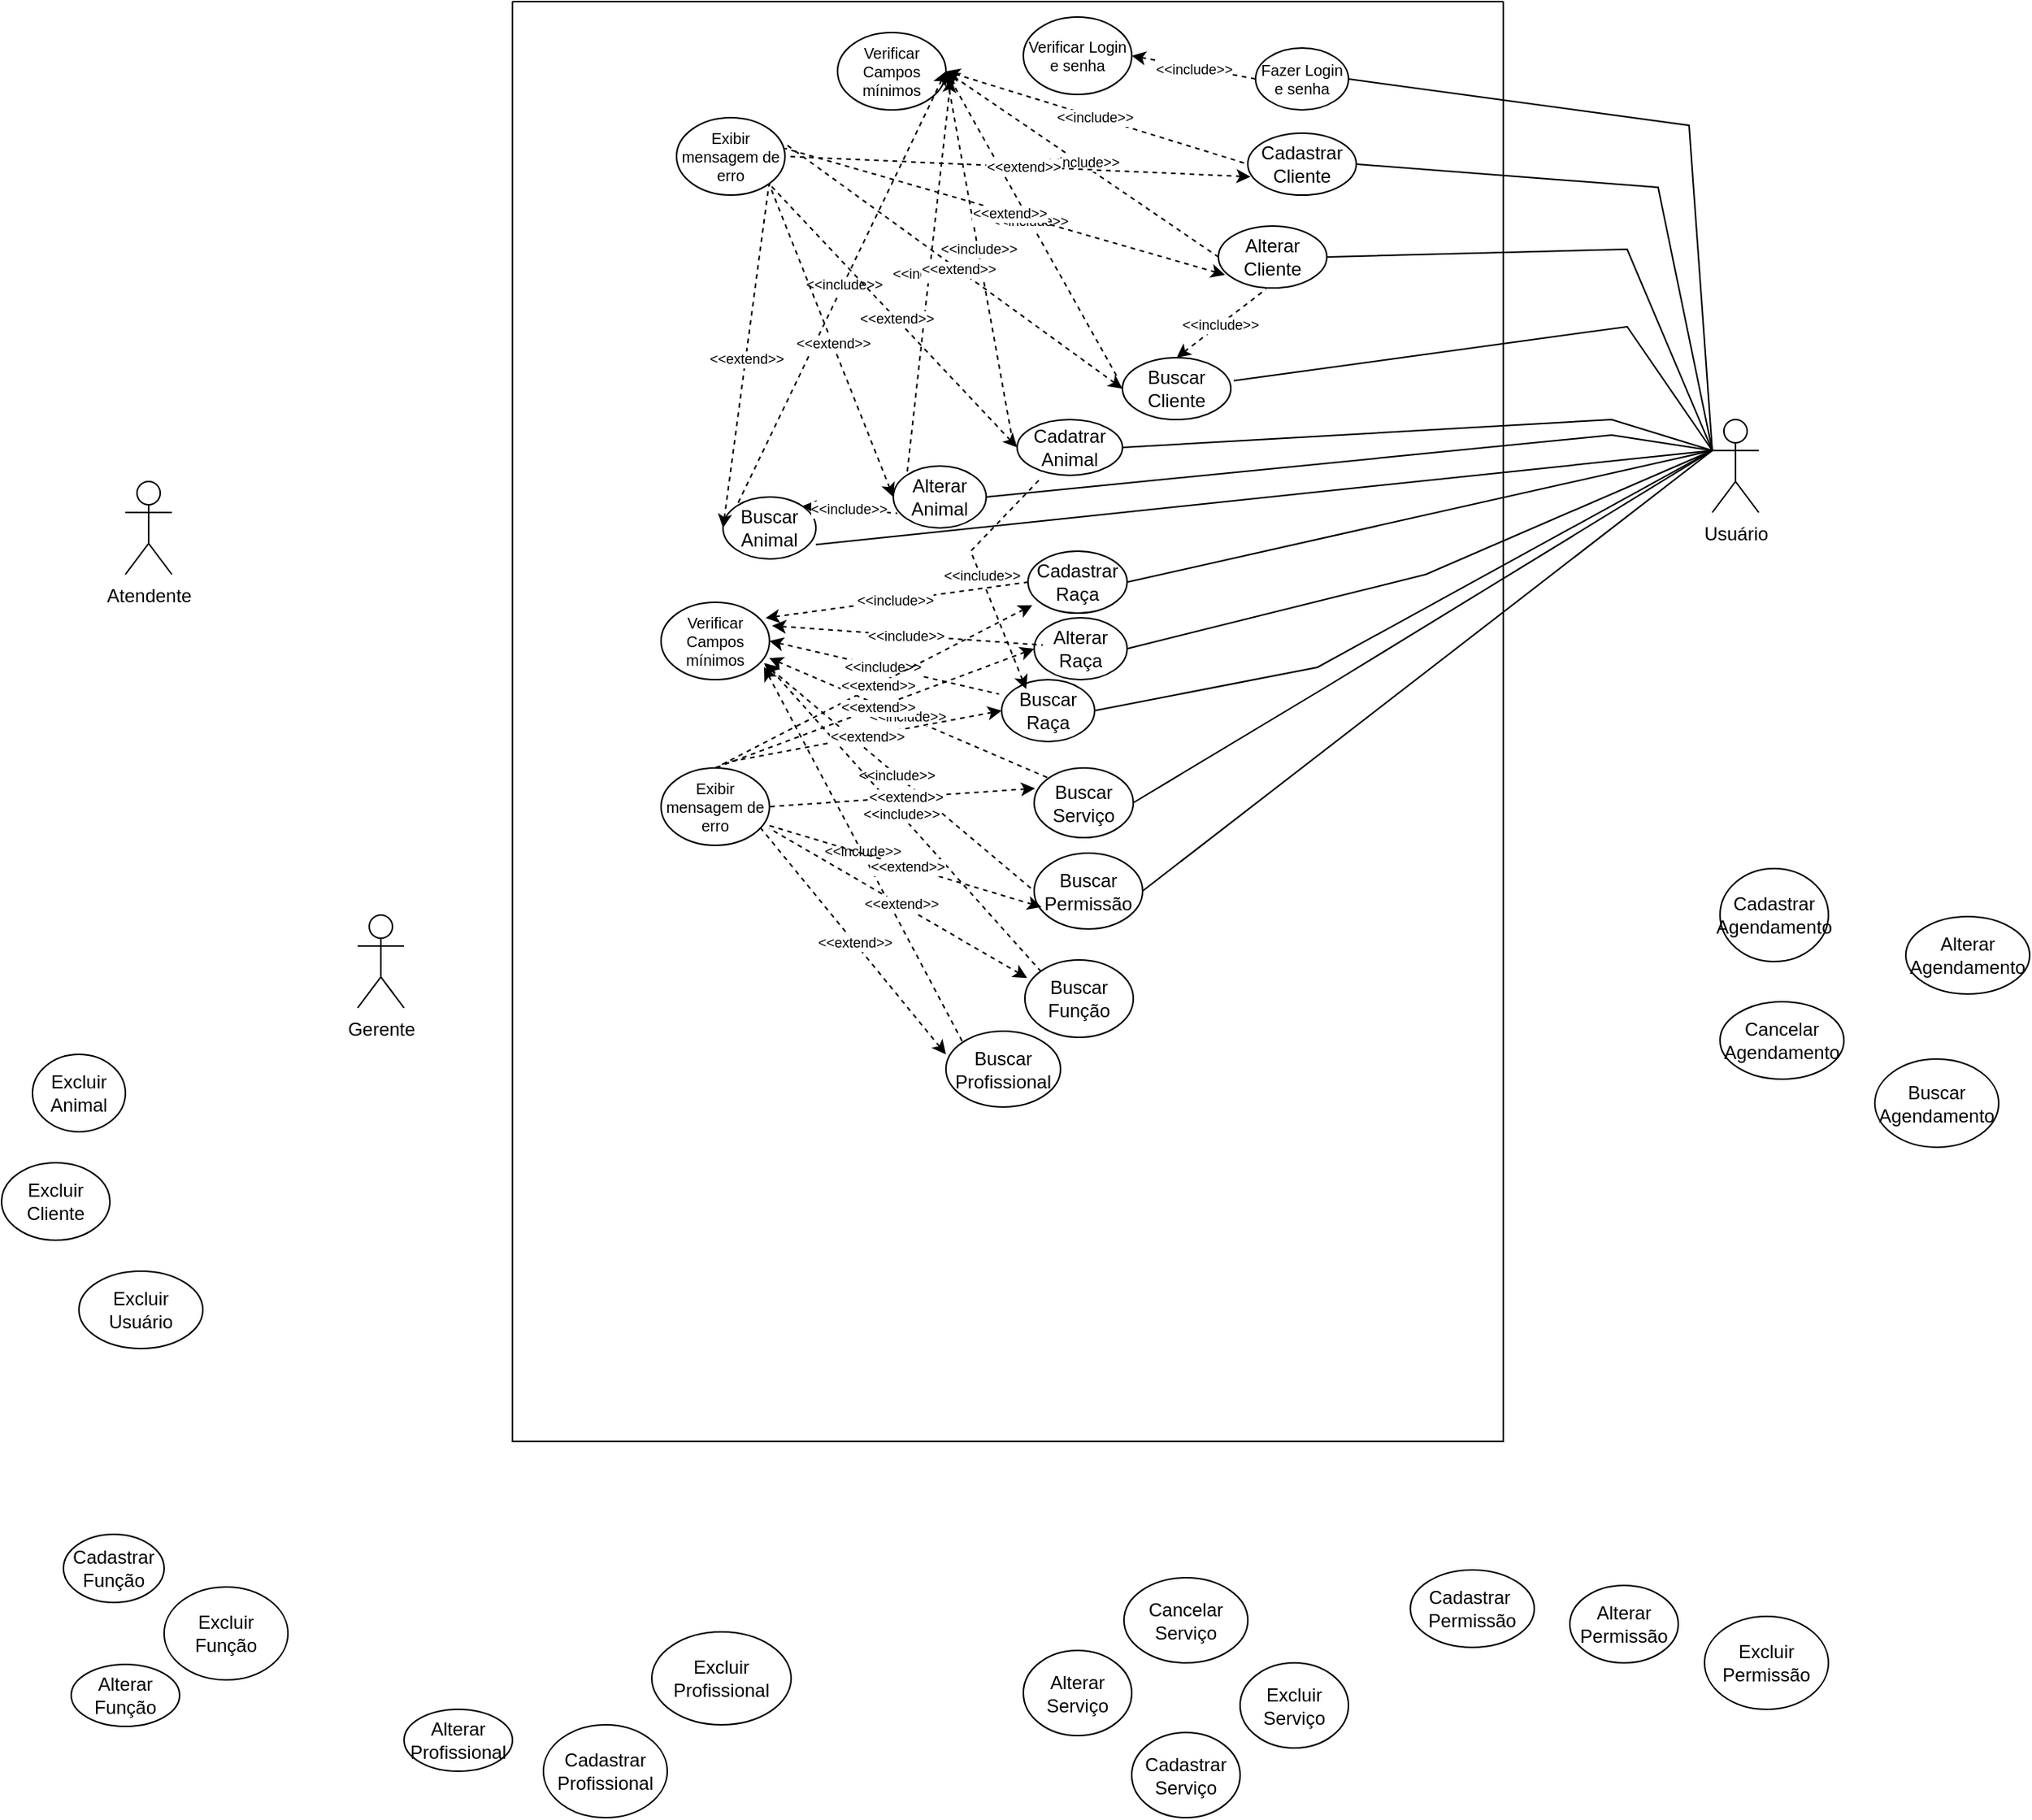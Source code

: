 <mxfile version="21.5.2" type="github">
  <diagram name="Página-1" id="6CJLhnXPKIy9RIlM2_i4">
    <mxGraphModel dx="3027" dy="2299" grid="1" gridSize="10" guides="1" tooltips="1" connect="1" arrows="1" fold="1" page="1" pageScale="1" pageWidth="827" pageHeight="1169" math="0" shadow="0">
      <root>
        <mxCell id="0" />
        <mxCell id="1" parent="0" />
        <mxCell id="zJWUU8WAKtDZtC-Ve3RA-1" value="Usuário" style="shape=umlActor;verticalLabelPosition=bottom;verticalAlign=top;html=1;outlineConnect=0;" parent="1" vertex="1">
          <mxGeometry x="1065" y="130" width="30" height="60" as="geometry" />
        </mxCell>
        <mxCell id="zJWUU8WAKtDZtC-Ve3RA-4" value="Gerente" style="shape=umlActor;verticalLabelPosition=bottom;verticalAlign=top;html=1;outlineConnect=0;" parent="1" vertex="1">
          <mxGeometry x="190" y="450" width="30" height="60" as="geometry" />
        </mxCell>
        <mxCell id="zJWUU8WAKtDZtC-Ve3RA-5" value="Atendente" style="shape=umlActor;verticalLabelPosition=bottom;verticalAlign=top;html=1;outlineConnect=0;" parent="1" vertex="1">
          <mxGeometry x="40" y="170" width="30" height="60" as="geometry" />
        </mxCell>
        <mxCell id="zJWUU8WAKtDZtC-Ve3RA-10" value="Excluir Cliente" style="ellipse;whiteSpace=wrap;html=1;" parent="1" vertex="1">
          <mxGeometry x="-40" y="610" width="70" height="50" as="geometry" />
        </mxCell>
        <mxCell id="zJWUU8WAKtDZtC-Ve3RA-14" value="Excluir Animal" style="ellipse;whiteSpace=wrap;html=1;" parent="1" vertex="1">
          <mxGeometry x="-20" y="540" width="60" height="50" as="geometry" />
        </mxCell>
        <mxCell id="zJWUU8WAKtDZtC-Ve3RA-15" value="Excluir Profissional" style="ellipse;whiteSpace=wrap;html=1;" parent="1" vertex="1">
          <mxGeometry x="380" y="913" width="90" height="60" as="geometry" />
        </mxCell>
        <mxCell id="zJWUU8WAKtDZtC-Ve3RA-16" value="Excluir Usuário" style="ellipse;whiteSpace=wrap;html=1;" parent="1" vertex="1">
          <mxGeometry x="10" y="680" width="80" height="50" as="geometry" />
        </mxCell>
        <mxCell id="zJWUU8WAKtDZtC-Ve3RA-17" value="Excluir Permissão" style="ellipse;whiteSpace=wrap;html=1;" parent="1" vertex="1">
          <mxGeometry x="1060" y="903" width="80" height="60" as="geometry" />
        </mxCell>
        <mxCell id="zJWUU8WAKtDZtC-Ve3RA-18" value="Excluir Função" style="ellipse;whiteSpace=wrap;html=1;" parent="1" vertex="1">
          <mxGeometry x="65" y="884" width="80" height="60" as="geometry" />
        </mxCell>
        <mxCell id="zJWUU8WAKtDZtC-Ve3RA-19" value="Alterar Permissão" style="ellipse;whiteSpace=wrap;html=1;" parent="1" vertex="1">
          <mxGeometry x="973" y="883" width="70" height="50" as="geometry" />
        </mxCell>
        <mxCell id="zJWUU8WAKtDZtC-Ve3RA-21" value="Cadastrar&amp;nbsp; Permissão" style="ellipse;whiteSpace=wrap;html=1;" parent="1" vertex="1">
          <mxGeometry x="870" y="873" width="80" height="50" as="geometry" />
        </mxCell>
        <mxCell id="zJWUU8WAKtDZtC-Ve3RA-22" value="Alterar Função" style="ellipse;whiteSpace=wrap;html=1;" parent="1" vertex="1">
          <mxGeometry x="5" y="934" width="70" height="40" as="geometry" />
        </mxCell>
        <mxCell id="zJWUU8WAKtDZtC-Ve3RA-24" value="Cadastrar Função" style="ellipse;whiteSpace=wrap;html=1;" parent="1" vertex="1">
          <mxGeometry y="850" width="65" height="44" as="geometry" />
        </mxCell>
        <mxCell id="zJWUU8WAKtDZtC-Ve3RA-25" value="Alterar Profissional" style="ellipse;whiteSpace=wrap;html=1;" parent="1" vertex="1">
          <mxGeometry x="220" y="963" width="70" height="40" as="geometry" />
        </mxCell>
        <mxCell id="zJWUU8WAKtDZtC-Ve3RA-27" value="Cadastrar Profissional" style="ellipse;whiteSpace=wrap;html=1;" parent="1" vertex="1">
          <mxGeometry x="310" y="973" width="80" height="60" as="geometry" />
        </mxCell>
        <mxCell id="QECiyln3LwhVazJnVvSY-11" value="Buscar Agendamento" style="ellipse;whiteSpace=wrap;html=1;" parent="1" vertex="1">
          <mxGeometry x="1170" y="543" width="80" height="57" as="geometry" />
        </mxCell>
        <mxCell id="QECiyln3LwhVazJnVvSY-13" value="Cadastrar Agendamento" style="ellipse;whiteSpace=wrap;html=1;" parent="1" vertex="1">
          <mxGeometry x="1070" y="420" width="70" height="60" as="geometry" />
        </mxCell>
        <mxCell id="QECiyln3LwhVazJnVvSY-14" value="Alterar Agendamento" style="ellipse;whiteSpace=wrap;html=1;" parent="1" vertex="1">
          <mxGeometry x="1190" y="451" width="80" height="50" as="geometry" />
        </mxCell>
        <mxCell id="QECiyln3LwhVazJnVvSY-15" value="Cancelar Agendamento" style="ellipse;whiteSpace=wrap;html=1;" parent="1" vertex="1">
          <mxGeometry x="1070" y="506" width="80" height="50" as="geometry" />
        </mxCell>
        <mxCell id="QECiyln3LwhVazJnVvSY-28" value="Cadastrar Serviço" style="ellipse;whiteSpace=wrap;html=1;" parent="1" vertex="1">
          <mxGeometry x="690" y="978" width="70" height="55" as="geometry" />
        </mxCell>
        <mxCell id="QECiyln3LwhVazJnVvSY-31" value="Alterar Serviço" style="ellipse;whiteSpace=wrap;html=1;" parent="1" vertex="1">
          <mxGeometry x="620" y="925" width="70" height="55" as="geometry" />
        </mxCell>
        <mxCell id="QECiyln3LwhVazJnVvSY-32" value="Excluir Serviço" style="ellipse;whiteSpace=wrap;html=1;" parent="1" vertex="1">
          <mxGeometry x="760" y="933" width="70" height="55" as="geometry" />
        </mxCell>
        <mxCell id="QECiyln3LwhVazJnVvSY-33" value="Cancelar Serviço" style="ellipse;whiteSpace=wrap;html=1;" parent="1" vertex="1">
          <mxGeometry x="685" y="878" width="80" height="55" as="geometry" />
        </mxCell>
        <mxCell id="swGCAAsklJm_r_zMPKSt-1" value="" style="swimlane;startSize=0;" vertex="1" parent="1">
          <mxGeometry x="290" y="-140" width="640" height="930" as="geometry" />
        </mxCell>
        <mxCell id="zJWUU8WAKtDZtC-Ve3RA-2" value="Cadastrar Cliente" style="ellipse;whiteSpace=wrap;html=1;" parent="swGCAAsklJm_r_zMPKSt-1" vertex="1">
          <mxGeometry x="475" y="85" width="70" height="40" as="geometry" />
        </mxCell>
        <mxCell id="swGCAAsklJm_r_zMPKSt-3" value="Fazer Login e senha" style="ellipse;whiteSpace=wrap;html=1;fontSize=10;" vertex="1" parent="swGCAAsklJm_r_zMPKSt-1">
          <mxGeometry x="480" y="30" width="60" height="40" as="geometry" />
        </mxCell>
        <mxCell id="zJWUU8WAKtDZtC-Ve3RA-8" value="Alterar Cliente" style="ellipse;whiteSpace=wrap;html=1;" parent="swGCAAsklJm_r_zMPKSt-1" vertex="1">
          <mxGeometry x="456" y="145" width="70" height="40" as="geometry" />
        </mxCell>
        <mxCell id="zJWUU8WAKtDZtC-Ve3RA-9" value="Buscar Cliente" style="ellipse;whiteSpace=wrap;html=1;" parent="swGCAAsklJm_r_zMPKSt-1" vertex="1">
          <mxGeometry x="394" y="230" width="70" height="40" as="geometry" />
        </mxCell>
        <mxCell id="swGCAAsklJm_r_zMPKSt-4" value="Verificar Login e senha" style="ellipse;whiteSpace=wrap;html=1;fontSize=10;" vertex="1" parent="swGCAAsklJm_r_zMPKSt-1">
          <mxGeometry x="330" y="10" width="70" height="50" as="geometry" />
        </mxCell>
        <mxCell id="swGCAAsklJm_r_zMPKSt-11" value="Exibir mensagem de erro" style="ellipse;whiteSpace=wrap;html=1;fontSize=10;" vertex="1" parent="swGCAAsklJm_r_zMPKSt-1">
          <mxGeometry x="106" y="75" width="70" height="50" as="geometry" />
        </mxCell>
        <mxCell id="swGCAAsklJm_r_zMPKSt-18" value="Verificar Campos mínimos" style="ellipse;whiteSpace=wrap;html=1;fontSize=10;" vertex="1" parent="swGCAAsklJm_r_zMPKSt-1">
          <mxGeometry x="210" y="20" width="70" height="50" as="geometry" />
        </mxCell>
        <mxCell id="zJWUU8WAKtDZtC-Ve3RA-11" value="Cadatrar Animal" style="ellipse;whiteSpace=wrap;html=1;" parent="swGCAAsklJm_r_zMPKSt-1" vertex="1">
          <mxGeometry x="326" y="270" width="68" height="36" as="geometry" />
        </mxCell>
        <mxCell id="zJWUU8WAKtDZtC-Ve3RA-12" value="Alterar Animal" style="ellipse;whiteSpace=wrap;html=1;" parent="swGCAAsklJm_r_zMPKSt-1" vertex="1">
          <mxGeometry x="246" y="300" width="60" height="40" as="geometry" />
        </mxCell>
        <mxCell id="zJWUU8WAKtDZtC-Ve3RA-13" value="Buscar Animal" style="ellipse;whiteSpace=wrap;html=1;" parent="swGCAAsklJm_r_zMPKSt-1" vertex="1">
          <mxGeometry x="136" y="320" width="60" height="40" as="geometry" />
        </mxCell>
        <mxCell id="swGCAAsklJm_r_zMPKSt-65" value="" style="endArrow=none;dashed=1;html=1;rounded=0;startArrow=classic;startFill=1;exitX=1;exitY=0.5;exitDx=0;exitDy=0;entryX=0;entryY=0.5;entryDx=0;entryDy=0;" edge="1" parent="swGCAAsklJm_r_zMPKSt-1" source="swGCAAsklJm_r_zMPKSt-4" target="swGCAAsklJm_r_zMPKSt-3">
          <mxGeometry width="50" height="50" relative="1" as="geometry">
            <mxPoint x="490" y="120" as="sourcePoint" />
            <mxPoint x="540" y="70" as="targetPoint" />
          </mxGeometry>
        </mxCell>
        <mxCell id="swGCAAsklJm_r_zMPKSt-66" value="&lt;font style=&quot;font-size: 9px;&quot;&gt;&amp;lt;&amp;lt;include&amp;gt;&amp;gt;&lt;/font&gt;" style="edgeLabel;html=1;align=center;verticalAlign=middle;resizable=0;points=[];" vertex="1" connectable="0" parent="swGCAAsklJm_r_zMPKSt-65">
          <mxGeometry x="-0.02" relative="1" as="geometry">
            <mxPoint as="offset" />
          </mxGeometry>
        </mxCell>
        <mxCell id="swGCAAsklJm_r_zMPKSt-67" value="" style="endArrow=none;dashed=1;html=1;rounded=0;startArrow=classic;startFill=1;exitX=1;exitY=0.5;exitDx=0;exitDy=0;entryX=0;entryY=0.5;entryDx=0;entryDy=0;" edge="1" parent="swGCAAsklJm_r_zMPKSt-1" source="swGCAAsklJm_r_zMPKSt-18" target="zJWUU8WAKtDZtC-Ve3RA-2">
          <mxGeometry width="50" height="50" relative="1" as="geometry">
            <mxPoint x="410" y="73" as="sourcePoint" />
            <mxPoint x="490" y="88" as="targetPoint" />
          </mxGeometry>
        </mxCell>
        <mxCell id="swGCAAsklJm_r_zMPKSt-68" value="&amp;lt;&amp;lt;include&amp;gt;&amp;gt;" style="edgeLabel;html=1;align=center;verticalAlign=middle;resizable=0;points=[];fontSize=9;" vertex="1" connectable="0" parent="swGCAAsklJm_r_zMPKSt-67">
          <mxGeometry x="-0.02" relative="1" as="geometry">
            <mxPoint as="offset" />
          </mxGeometry>
        </mxCell>
        <mxCell id="swGCAAsklJm_r_zMPKSt-69" value="" style="endArrow=none;dashed=1;html=1;rounded=0;startArrow=classic;startFill=1;exitX=1;exitY=0.5;exitDx=0;exitDy=0;entryX=0;entryY=0.5;entryDx=0;entryDy=0;" edge="1" parent="swGCAAsklJm_r_zMPKSt-1" source="swGCAAsklJm_r_zMPKSt-18" target="zJWUU8WAKtDZtC-Ve3RA-8">
          <mxGeometry width="50" height="50" relative="1" as="geometry">
            <mxPoint x="420" y="55" as="sourcePoint" />
            <mxPoint x="500" y="70" as="targetPoint" />
          </mxGeometry>
        </mxCell>
        <mxCell id="swGCAAsklJm_r_zMPKSt-70" value="&amp;lt;&amp;lt;include&amp;gt;&amp;gt;" style="edgeLabel;html=1;align=center;verticalAlign=middle;resizable=0;points=[];fontSize=9;" vertex="1" connectable="0" parent="swGCAAsklJm_r_zMPKSt-69">
          <mxGeometry x="-0.02" relative="1" as="geometry">
            <mxPoint as="offset" />
          </mxGeometry>
        </mxCell>
        <mxCell id="swGCAAsklJm_r_zMPKSt-71" value="" style="endArrow=none;dashed=1;html=1;rounded=0;startArrow=classic;startFill=1;exitX=1;exitY=0.5;exitDx=0;exitDy=0;entryX=-0.047;entryY=0.316;entryDx=0;entryDy=0;entryPerimeter=0;" edge="1" parent="swGCAAsklJm_r_zMPKSt-1" source="swGCAAsklJm_r_zMPKSt-18" target="zJWUU8WAKtDZtC-Ve3RA-9">
          <mxGeometry width="50" height="50" relative="1" as="geometry">
            <mxPoint x="430" y="65" as="sourcePoint" />
            <mxPoint x="510" y="80" as="targetPoint" />
          </mxGeometry>
        </mxCell>
        <mxCell id="swGCAAsklJm_r_zMPKSt-72" value="&amp;lt;&amp;lt;include&amp;gt;&amp;gt;" style="edgeLabel;html=1;align=center;verticalAlign=middle;resizable=0;points=[];fontSize=9;" vertex="1" connectable="0" parent="swGCAAsklJm_r_zMPKSt-71">
          <mxGeometry x="-0.02" relative="1" as="geometry">
            <mxPoint as="offset" />
          </mxGeometry>
        </mxCell>
        <mxCell id="swGCAAsklJm_r_zMPKSt-73" value="" style="endArrow=none;dashed=1;html=1;rounded=0;startArrow=classic;startFill=1;exitX=1;exitY=0.5;exitDx=0;exitDy=0;entryX=-0.054;entryY=0.273;entryDx=0;entryDy=0;entryPerimeter=0;" edge="1" parent="swGCAAsklJm_r_zMPKSt-1" source="swGCAAsklJm_r_zMPKSt-18" target="zJWUU8WAKtDZtC-Ve3RA-11">
          <mxGeometry width="50" height="50" relative="1" as="geometry">
            <mxPoint x="440" y="75" as="sourcePoint" />
            <mxPoint x="520" y="90" as="targetPoint" />
          </mxGeometry>
        </mxCell>
        <mxCell id="swGCAAsklJm_r_zMPKSt-74" value="&amp;lt;&amp;lt;include&amp;gt;&amp;gt;" style="edgeLabel;html=1;align=center;verticalAlign=middle;resizable=0;points=[];fontSize=9;" vertex="1" connectable="0" parent="swGCAAsklJm_r_zMPKSt-73">
          <mxGeometry x="-0.02" relative="1" as="geometry">
            <mxPoint as="offset" />
          </mxGeometry>
        </mxCell>
        <mxCell id="swGCAAsklJm_r_zMPKSt-75" value="" style="endArrow=none;dashed=1;html=1;rounded=0;startArrow=classic;startFill=1;exitX=1.046;exitY=0.594;exitDx=0;exitDy=0;entryX=0;entryY=0;entryDx=0;entryDy=0;exitPerimeter=0;" edge="1" parent="swGCAAsklJm_r_zMPKSt-1" source="swGCAAsklJm_r_zMPKSt-18" target="zJWUU8WAKtDZtC-Ve3RA-12">
          <mxGeometry width="50" height="50" relative="1" as="geometry">
            <mxPoint x="450" y="85" as="sourcePoint" />
            <mxPoint x="530" y="100" as="targetPoint" />
          </mxGeometry>
        </mxCell>
        <mxCell id="swGCAAsklJm_r_zMPKSt-76" value="&amp;lt;&amp;lt;include&amp;gt;&amp;gt;" style="edgeLabel;html=1;align=center;verticalAlign=middle;resizable=0;points=[];fontSize=9;" vertex="1" connectable="0" parent="swGCAAsklJm_r_zMPKSt-75">
          <mxGeometry x="-0.02" relative="1" as="geometry">
            <mxPoint as="offset" />
          </mxGeometry>
        </mxCell>
        <mxCell id="swGCAAsklJm_r_zMPKSt-77" value="" style="endArrow=none;dashed=1;html=1;rounded=0;startArrow=classic;startFill=1;exitX=1;exitY=0.5;exitDx=0;exitDy=0;entryX=0;entryY=0;entryDx=0;entryDy=0;" edge="1" parent="swGCAAsklJm_r_zMPKSt-1" source="swGCAAsklJm_r_zMPKSt-18" target="zJWUU8WAKtDZtC-Ve3RA-13">
          <mxGeometry width="50" height="50" relative="1" as="geometry">
            <mxPoint x="460" y="95" as="sourcePoint" />
            <mxPoint x="540" y="110" as="targetPoint" />
          </mxGeometry>
        </mxCell>
        <mxCell id="swGCAAsklJm_r_zMPKSt-78" value="&amp;lt;&amp;lt;include&amp;gt;&amp;gt;" style="edgeLabel;html=1;align=center;verticalAlign=middle;resizable=0;points=[];fontSize=9;" vertex="1" connectable="0" parent="swGCAAsklJm_r_zMPKSt-77">
          <mxGeometry x="-0.02" relative="1" as="geometry">
            <mxPoint as="offset" />
          </mxGeometry>
        </mxCell>
        <mxCell id="swGCAAsklJm_r_zMPKSt-79" value="" style="endArrow=none;dashed=1;html=1;rounded=0;startArrow=classic;startFill=1;exitX=0;exitY=0.5;exitDx=0;exitDy=0;entryX=1;entryY=1;entryDx=0;entryDy=0;" edge="1" parent="swGCAAsklJm_r_zMPKSt-1" source="zJWUU8WAKtDZtC-Ve3RA-13" target="swGCAAsklJm_r_zMPKSt-11">
          <mxGeometry width="50" height="50" relative="1" as="geometry">
            <mxPoint x="270" y="270" as="sourcePoint" />
            <mxPoint x="350" y="285" as="targetPoint" />
          </mxGeometry>
        </mxCell>
        <mxCell id="swGCAAsklJm_r_zMPKSt-80" value="&amp;lt;&amp;lt;extend&amp;gt;&amp;gt;" style="edgeLabel;html=1;align=center;verticalAlign=middle;resizable=0;points=[];fontSize=9;" vertex="1" connectable="0" parent="swGCAAsklJm_r_zMPKSt-79">
          <mxGeometry x="-0.02" relative="1" as="geometry">
            <mxPoint as="offset" />
          </mxGeometry>
        </mxCell>
        <mxCell id="swGCAAsklJm_r_zMPKSt-83" value="" style="endArrow=none;dashed=1;html=1;rounded=0;startArrow=classic;startFill=1;exitX=0;exitY=0.5;exitDx=0;exitDy=0;entryX=1;entryY=1;entryDx=0;entryDy=0;" edge="1" parent="swGCAAsklJm_r_zMPKSt-1" source="zJWUU8WAKtDZtC-Ve3RA-12" target="swGCAAsklJm_r_zMPKSt-11">
          <mxGeometry width="50" height="50" relative="1" as="geometry">
            <mxPoint x="412" y="313" as="sourcePoint" />
            <mxPoint x="290" y="203" as="targetPoint" />
          </mxGeometry>
        </mxCell>
        <mxCell id="swGCAAsklJm_r_zMPKSt-84" value="&amp;lt;&amp;lt;extend&amp;gt;&amp;gt;" style="edgeLabel;html=1;align=center;verticalAlign=middle;resizable=0;points=[];fontSize=9;" vertex="1" connectable="0" parent="swGCAAsklJm_r_zMPKSt-83">
          <mxGeometry x="-0.02" relative="1" as="geometry">
            <mxPoint as="offset" />
          </mxGeometry>
        </mxCell>
        <mxCell id="swGCAAsklJm_r_zMPKSt-85" value="" style="endArrow=none;dashed=1;html=1;rounded=0;startArrow=classic;startFill=1;exitX=0;exitY=0.5;exitDx=0;exitDy=0;entryX=1;entryY=1;entryDx=0;entryDy=0;" edge="1" parent="swGCAAsklJm_r_zMPKSt-1" source="zJWUU8WAKtDZtC-Ve3RA-11" target="swGCAAsklJm_r_zMPKSt-11">
          <mxGeometry width="50" height="50" relative="1" as="geometry">
            <mxPoint x="422" y="343" as="sourcePoint" />
            <mxPoint x="300" y="233" as="targetPoint" />
          </mxGeometry>
        </mxCell>
        <mxCell id="swGCAAsklJm_r_zMPKSt-86" value="&amp;lt;&amp;lt;extend&amp;gt;&amp;gt;" style="edgeLabel;html=1;align=center;verticalAlign=middle;resizable=0;points=[];fontSize=9;" vertex="1" connectable="0" parent="swGCAAsklJm_r_zMPKSt-85">
          <mxGeometry x="-0.02" relative="1" as="geometry">
            <mxPoint as="offset" />
          </mxGeometry>
        </mxCell>
        <mxCell id="swGCAAsklJm_r_zMPKSt-87" value="" style="endArrow=none;dashed=1;html=1;rounded=0;startArrow=classic;startFill=1;exitX=0;exitY=0.5;exitDx=0;exitDy=0;entryX=1.012;entryY=0.347;entryDx=0;entryDy=0;entryPerimeter=0;" edge="1" parent="swGCAAsklJm_r_zMPKSt-1" source="zJWUU8WAKtDZtC-Ve3RA-9" target="swGCAAsklJm_r_zMPKSt-11">
          <mxGeometry width="50" height="50" relative="1" as="geometry">
            <mxPoint x="432" y="353" as="sourcePoint" />
            <mxPoint x="310" y="243" as="targetPoint" />
          </mxGeometry>
        </mxCell>
        <mxCell id="swGCAAsklJm_r_zMPKSt-88" value="&amp;lt;&amp;lt;extend&amp;gt;&amp;gt;" style="edgeLabel;html=1;align=center;verticalAlign=middle;resizable=0;points=[];fontSize=9;" vertex="1" connectable="0" parent="swGCAAsklJm_r_zMPKSt-87">
          <mxGeometry x="-0.02" relative="1" as="geometry">
            <mxPoint as="offset" />
          </mxGeometry>
        </mxCell>
        <mxCell id="swGCAAsklJm_r_zMPKSt-89" value="" style="endArrow=none;dashed=1;html=1;rounded=0;startArrow=classic;startFill=1;exitX=0.06;exitY=0.788;exitDx=0;exitDy=0;entryX=1;entryY=0.397;entryDx=0;entryDy=0;entryPerimeter=0;exitPerimeter=0;" edge="1" parent="swGCAAsklJm_r_zMPKSt-1" source="zJWUU8WAKtDZtC-Ve3RA-8" target="swGCAAsklJm_r_zMPKSt-11">
          <mxGeometry width="50" height="50" relative="1" as="geometry">
            <mxPoint x="442" y="363" as="sourcePoint" />
            <mxPoint x="320" y="253" as="targetPoint" />
          </mxGeometry>
        </mxCell>
        <mxCell id="swGCAAsklJm_r_zMPKSt-90" value="&amp;lt;&amp;lt;extend&amp;gt;&amp;gt;" style="edgeLabel;html=1;align=center;verticalAlign=middle;resizable=0;points=[];fontSize=9;" vertex="1" connectable="0" parent="swGCAAsklJm_r_zMPKSt-89">
          <mxGeometry x="-0.02" relative="1" as="geometry">
            <mxPoint as="offset" />
          </mxGeometry>
        </mxCell>
        <mxCell id="swGCAAsklJm_r_zMPKSt-91" value="" style="endArrow=none;dashed=1;html=1;rounded=0;startArrow=classic;startFill=1;exitX=0.024;exitY=0.704;exitDx=0;exitDy=0;entryX=1;entryY=0.5;entryDx=0;entryDy=0;exitPerimeter=0;" edge="1" parent="swGCAAsklJm_r_zMPKSt-1" source="zJWUU8WAKtDZtC-Ve3RA-2" target="swGCAAsklJm_r_zMPKSt-11">
          <mxGeometry width="50" height="50" relative="1" as="geometry">
            <mxPoint x="452" y="373" as="sourcePoint" />
            <mxPoint x="330" y="263" as="targetPoint" />
          </mxGeometry>
        </mxCell>
        <mxCell id="swGCAAsklJm_r_zMPKSt-92" value="&amp;lt;&amp;lt;extend&amp;gt;&amp;gt;" style="edgeLabel;html=1;align=center;verticalAlign=middle;resizable=0;points=[];fontSize=9;" vertex="1" connectable="0" parent="swGCAAsklJm_r_zMPKSt-91">
          <mxGeometry x="-0.02" relative="1" as="geometry">
            <mxPoint as="offset" />
          </mxGeometry>
        </mxCell>
        <mxCell id="zJWUU8WAKtDZtC-Ve3RA-20" value="Buscar Permissão" style="ellipse;whiteSpace=wrap;html=1;" parent="swGCAAsklJm_r_zMPKSt-1" vertex="1">
          <mxGeometry x="337" y="550" width="70" height="49" as="geometry" />
        </mxCell>
        <mxCell id="zJWUU8WAKtDZtC-Ve3RA-23" value="Buscar Função" style="ellipse;whiteSpace=wrap;html=1;" parent="swGCAAsklJm_r_zMPKSt-1" vertex="1">
          <mxGeometry x="331" y="619" width="70" height="50" as="geometry" />
        </mxCell>
        <mxCell id="zJWUU8WAKtDZtC-Ve3RA-26" value="Buscar Profissional" style="ellipse;whiteSpace=wrap;html=1;" parent="swGCAAsklJm_r_zMPKSt-1" vertex="1">
          <mxGeometry x="280" y="665" width="74" height="49" as="geometry" />
        </mxCell>
        <mxCell id="swGCAAsklJm_r_zMPKSt-98" value="" style="endArrow=none;dashed=1;html=1;rounded=0;startArrow=classic;startFill=1;exitX=0.5;exitY=0;exitDx=0;exitDy=0;entryX=0.439;entryY=1.02;entryDx=0;entryDy=0;entryPerimeter=0;" edge="1" parent="swGCAAsklJm_r_zMPKSt-1" source="zJWUU8WAKtDZtC-Ve3RA-9" target="zJWUU8WAKtDZtC-Ve3RA-8">
          <mxGeometry width="50" height="50" relative="1" as="geometry">
            <mxPoint x="290" y="55" as="sourcePoint" />
            <mxPoint x="496" y="180" as="targetPoint" />
          </mxGeometry>
        </mxCell>
        <mxCell id="swGCAAsklJm_r_zMPKSt-99" value="&amp;lt;&amp;lt;include&amp;gt;&amp;gt;" style="edgeLabel;html=1;align=center;verticalAlign=middle;resizable=0;points=[];fontSize=9;" vertex="1" connectable="0" parent="swGCAAsklJm_r_zMPKSt-98">
          <mxGeometry x="-0.02" relative="1" as="geometry">
            <mxPoint as="offset" />
          </mxGeometry>
        </mxCell>
        <mxCell id="swGCAAsklJm_r_zMPKSt-100" value="" style="endArrow=none;dashed=1;html=1;rounded=0;startArrow=classic;startFill=1;exitX=1;exitY=0;exitDx=0;exitDy=0;entryX=0.042;entryY=0.763;entryDx=0;entryDy=0;entryPerimeter=0;" edge="1" parent="swGCAAsklJm_r_zMPKSt-1" source="zJWUU8WAKtDZtC-Ve3RA-13" target="zJWUU8WAKtDZtC-Ve3RA-12">
          <mxGeometry width="50" height="50" relative="1" as="geometry">
            <mxPoint x="499" y="385" as="sourcePoint" />
            <mxPoint x="527" y="356" as="targetPoint" />
          </mxGeometry>
        </mxCell>
        <mxCell id="swGCAAsklJm_r_zMPKSt-101" value="&amp;lt;&amp;lt;include&amp;gt;&amp;gt;" style="edgeLabel;html=1;align=center;verticalAlign=middle;resizable=0;points=[];fontSize=9;" vertex="1" connectable="0" parent="swGCAAsklJm_r_zMPKSt-100">
          <mxGeometry x="-0.02" relative="1" as="geometry">
            <mxPoint as="offset" />
          </mxGeometry>
        </mxCell>
        <mxCell id="zJWUU8WAKtDZtC-Ve3RA-87" value="Cadastrar Raça" style="ellipse;whiteSpace=wrap;html=1;" parent="swGCAAsklJm_r_zMPKSt-1" vertex="1">
          <mxGeometry x="333" y="355" width="64" height="40" as="geometry" />
        </mxCell>
        <mxCell id="zJWUU8WAKtDZtC-Ve3RA-88" value="Alterar Raça" style="ellipse;whiteSpace=wrap;html=1;" parent="swGCAAsklJm_r_zMPKSt-1" vertex="1">
          <mxGeometry x="337" y="398" width="60" height="40" as="geometry" />
        </mxCell>
        <mxCell id="zJWUU8WAKtDZtC-Ve3RA-89" value="Buscar Raça" style="ellipse;whiteSpace=wrap;html=1;" parent="swGCAAsklJm_r_zMPKSt-1" vertex="1">
          <mxGeometry x="316" y="438" width="60" height="40" as="geometry" />
        </mxCell>
        <mxCell id="QECiyln3LwhVazJnVvSY-29" value="Buscar Serviço" style="ellipse;whiteSpace=wrap;html=1;" parent="swGCAAsklJm_r_zMPKSt-1" vertex="1">
          <mxGeometry x="337" y="495" width="64" height="45" as="geometry" />
        </mxCell>
        <mxCell id="swGCAAsklJm_r_zMPKSt-107" value="" style="endArrow=none;dashed=1;html=1;rounded=0;startArrow=classic;startFill=1;exitX=0.264;exitY=0.15;exitDx=0;exitDy=0;entryX=0.221;entryY=1.06;entryDx=0;entryDy=0;entryPerimeter=0;exitPerimeter=0;" edge="1" parent="swGCAAsklJm_r_zMPKSt-1" source="zJWUU8WAKtDZtC-Ve3RA-89" target="zJWUU8WAKtDZtC-Ve3RA-11">
          <mxGeometry width="50" height="50" relative="1" as="geometry">
            <mxPoint x="439" y="240" as="sourcePoint" />
            <mxPoint x="497" y="196" as="targetPoint" />
            <Array as="points">
              <mxPoint x="296" y="355" />
            </Array>
          </mxGeometry>
        </mxCell>
        <mxCell id="swGCAAsklJm_r_zMPKSt-108" value="&amp;lt;&amp;lt;include&amp;gt;&amp;gt;" style="edgeLabel;html=1;align=center;verticalAlign=middle;resizable=0;points=[];fontSize=9;" vertex="1" connectable="0" parent="swGCAAsklJm_r_zMPKSt-107">
          <mxGeometry x="-0.02" relative="1" as="geometry">
            <mxPoint as="offset" />
          </mxGeometry>
        </mxCell>
        <mxCell id="swGCAAsklJm_r_zMPKSt-109" value="Verificar Campos mínimos" style="ellipse;whiteSpace=wrap;html=1;fontSize=10;" vertex="1" parent="swGCAAsklJm_r_zMPKSt-1">
          <mxGeometry x="96" y="388" width="70" height="50" as="geometry" />
        </mxCell>
        <mxCell id="swGCAAsklJm_r_zMPKSt-110" value="Exibir mensagem de erro" style="ellipse;whiteSpace=wrap;html=1;fontSize=10;" vertex="1" parent="swGCAAsklJm_r_zMPKSt-1">
          <mxGeometry x="96" y="495" width="70" height="50" as="geometry" />
        </mxCell>
        <mxCell id="swGCAAsklJm_r_zMPKSt-111" value="" style="endArrow=none;dashed=1;html=1;rounded=0;startArrow=classic;startFill=1;exitX=0.964;exitY=0.203;exitDx=0;exitDy=0;entryX=0;entryY=0.5;entryDx=0;entryDy=0;exitPerimeter=0;" edge="1" parent="swGCAAsklJm_r_zMPKSt-1" source="swGCAAsklJm_r_zMPKSt-109" target="zJWUU8WAKtDZtC-Ve3RA-87">
          <mxGeometry width="50" height="50" relative="1" as="geometry">
            <mxPoint x="188" y="449" as="sourcePoint" />
            <mxPoint x="246" y="405" as="targetPoint" />
          </mxGeometry>
        </mxCell>
        <mxCell id="swGCAAsklJm_r_zMPKSt-112" value="&amp;lt;&amp;lt;include&amp;gt;&amp;gt;" style="edgeLabel;html=1;align=center;verticalAlign=middle;resizable=0;points=[];fontSize=9;" vertex="1" connectable="0" parent="swGCAAsklJm_r_zMPKSt-111">
          <mxGeometry x="-0.02" relative="1" as="geometry">
            <mxPoint as="offset" />
          </mxGeometry>
        </mxCell>
        <mxCell id="swGCAAsklJm_r_zMPKSt-113" value="" style="endArrow=none;dashed=1;html=1;rounded=0;startArrow=classic;startFill=1;exitX=1.024;exitY=0.303;exitDx=0;exitDy=0;exitPerimeter=0;entryX=0.094;entryY=0.442;entryDx=0;entryDy=0;entryPerimeter=0;" edge="1" parent="swGCAAsklJm_r_zMPKSt-1" source="swGCAAsklJm_r_zMPKSt-109" target="zJWUU8WAKtDZtC-Ve3RA-88">
          <mxGeometry width="50" height="50" relative="1" as="geometry">
            <mxPoint x="198" y="459" as="sourcePoint" />
            <mxPoint x="256" y="415" as="targetPoint" />
          </mxGeometry>
        </mxCell>
        <mxCell id="swGCAAsklJm_r_zMPKSt-114" value="&amp;lt;&amp;lt;include&amp;gt;&amp;gt;" style="edgeLabel;html=1;align=center;verticalAlign=middle;resizable=0;points=[];fontSize=9;" vertex="1" connectable="0" parent="swGCAAsklJm_r_zMPKSt-113">
          <mxGeometry x="-0.02" relative="1" as="geometry">
            <mxPoint as="offset" />
          </mxGeometry>
        </mxCell>
        <mxCell id="swGCAAsklJm_r_zMPKSt-115" value="" style="endArrow=none;dashed=1;html=1;rounded=0;startArrow=classic;startFill=1;exitX=1;exitY=0.5;exitDx=0;exitDy=0;entryX=-0.028;entryY=0.233;entryDx=0;entryDy=0;entryPerimeter=0;" edge="1" parent="swGCAAsklJm_r_zMPKSt-1" source="swGCAAsklJm_r_zMPKSt-109" target="zJWUU8WAKtDZtC-Ve3RA-89">
          <mxGeometry width="50" height="50" relative="1" as="geometry">
            <mxPoint x="178" y="413" as="sourcePoint" />
            <mxPoint x="353" y="426" as="targetPoint" />
          </mxGeometry>
        </mxCell>
        <mxCell id="swGCAAsklJm_r_zMPKSt-116" value="&amp;lt;&amp;lt;include&amp;gt;&amp;gt;" style="edgeLabel;html=1;align=center;verticalAlign=middle;resizable=0;points=[];fontSize=9;" vertex="1" connectable="0" parent="swGCAAsklJm_r_zMPKSt-115">
          <mxGeometry x="-0.02" relative="1" as="geometry">
            <mxPoint as="offset" />
          </mxGeometry>
        </mxCell>
        <mxCell id="swGCAAsklJm_r_zMPKSt-117" value="" style="endArrow=none;dashed=1;html=1;rounded=0;startArrow=classic;startFill=1;exitX=0.998;exitY=0.72;exitDx=0;exitDy=0;exitPerimeter=0;entryX=0;entryY=0;entryDx=0;entryDy=0;" edge="1" parent="swGCAAsklJm_r_zMPKSt-1" source="swGCAAsklJm_r_zMPKSt-109" target="QECiyln3LwhVazJnVvSY-29">
          <mxGeometry width="50" height="50" relative="1" as="geometry">
            <mxPoint x="242" y="418" as="sourcePoint" />
            <mxPoint x="417" y="431" as="targetPoint" />
          </mxGeometry>
        </mxCell>
        <mxCell id="swGCAAsklJm_r_zMPKSt-118" value="&amp;lt;&amp;lt;include&amp;gt;&amp;gt;" style="edgeLabel;html=1;align=center;verticalAlign=middle;resizable=0;points=[];fontSize=9;" vertex="1" connectable="0" parent="swGCAAsklJm_r_zMPKSt-117">
          <mxGeometry x="-0.02" relative="1" as="geometry">
            <mxPoint as="offset" />
          </mxGeometry>
        </mxCell>
        <mxCell id="swGCAAsklJm_r_zMPKSt-119" value="" style="endArrow=none;dashed=1;html=1;rounded=0;startArrow=classic;startFill=1;exitX=0.95;exitY=0.787;exitDx=0;exitDy=0;exitPerimeter=0;entryX=0;entryY=0.5;entryDx=0;entryDy=0;" edge="1" parent="swGCAAsklJm_r_zMPKSt-1" source="swGCAAsklJm_r_zMPKSt-109" target="zJWUU8WAKtDZtC-Ve3RA-20">
          <mxGeometry width="50" height="50" relative="1" as="geometry">
            <mxPoint x="252" y="428" as="sourcePoint" />
            <mxPoint x="427" y="441" as="targetPoint" />
          </mxGeometry>
        </mxCell>
        <mxCell id="swGCAAsklJm_r_zMPKSt-120" value="&amp;lt;&amp;lt;include&amp;gt;&amp;gt;" style="edgeLabel;html=1;align=center;verticalAlign=middle;resizable=0;points=[];fontSize=9;" vertex="1" connectable="0" parent="swGCAAsklJm_r_zMPKSt-119">
          <mxGeometry x="-0.02" relative="1" as="geometry">
            <mxPoint as="offset" />
          </mxGeometry>
        </mxCell>
        <mxCell id="swGCAAsklJm_r_zMPKSt-121" value="" style="endArrow=none;dashed=1;html=1;rounded=0;startArrow=classic;startFill=1;exitX=0.962;exitY=0.787;exitDx=0;exitDy=0;exitPerimeter=0;entryX=0;entryY=0;entryDx=0;entryDy=0;" edge="1" parent="swGCAAsklJm_r_zMPKSt-1" source="swGCAAsklJm_r_zMPKSt-109" target="zJWUU8WAKtDZtC-Ve3RA-23">
          <mxGeometry width="50" height="50" relative="1" as="geometry">
            <mxPoint x="262" y="438" as="sourcePoint" />
            <mxPoint x="437" y="451" as="targetPoint" />
          </mxGeometry>
        </mxCell>
        <mxCell id="swGCAAsklJm_r_zMPKSt-122" value="&amp;lt;&amp;lt;include&amp;gt;&amp;gt;" style="edgeLabel;html=1;align=center;verticalAlign=middle;resizable=0;points=[];fontSize=9;" vertex="1" connectable="0" parent="swGCAAsklJm_r_zMPKSt-121">
          <mxGeometry x="-0.02" relative="1" as="geometry">
            <mxPoint as="offset" />
          </mxGeometry>
        </mxCell>
        <mxCell id="swGCAAsklJm_r_zMPKSt-123" value="" style="endArrow=none;dashed=1;html=1;rounded=0;startArrow=classic;startFill=1;exitX=0.95;exitY=0.837;exitDx=0;exitDy=0;exitPerimeter=0;entryX=0;entryY=0;entryDx=0;entryDy=0;" edge="1" parent="swGCAAsklJm_r_zMPKSt-1" source="swGCAAsklJm_r_zMPKSt-109" target="zJWUU8WAKtDZtC-Ve3RA-26">
          <mxGeometry width="50" height="50" relative="1" as="geometry">
            <mxPoint x="272" y="448" as="sourcePoint" />
            <mxPoint x="447" y="461" as="targetPoint" />
          </mxGeometry>
        </mxCell>
        <mxCell id="swGCAAsklJm_r_zMPKSt-124" value="&amp;lt;&amp;lt;include&amp;gt;&amp;gt;" style="edgeLabel;html=1;align=center;verticalAlign=middle;resizable=0;points=[];fontSize=9;" vertex="1" connectable="0" parent="swGCAAsklJm_r_zMPKSt-123">
          <mxGeometry x="-0.02" relative="1" as="geometry">
            <mxPoint as="offset" />
          </mxGeometry>
        </mxCell>
        <mxCell id="swGCAAsklJm_r_zMPKSt-125" value="" style="endArrow=none;dashed=1;html=1;rounded=0;startArrow=classic;startFill=1;exitX=0.044;exitY=0.871;exitDx=0;exitDy=0;entryX=0.5;entryY=0;entryDx=0;entryDy=0;exitPerimeter=0;" edge="1" parent="swGCAAsklJm_r_zMPKSt-1" source="zJWUU8WAKtDZtC-Ve3RA-87" target="swGCAAsklJm_r_zMPKSt-110">
          <mxGeometry width="50" height="50" relative="1" as="geometry">
            <mxPoint x="146" y="350" as="sourcePoint" />
            <mxPoint x="176" y="128" as="targetPoint" />
          </mxGeometry>
        </mxCell>
        <mxCell id="swGCAAsklJm_r_zMPKSt-126" value="&amp;lt;&amp;lt;extend&amp;gt;&amp;gt;" style="edgeLabel;html=1;align=center;verticalAlign=middle;resizable=0;points=[];fontSize=9;" vertex="1" connectable="0" parent="swGCAAsklJm_r_zMPKSt-125">
          <mxGeometry x="-0.02" relative="1" as="geometry">
            <mxPoint as="offset" />
          </mxGeometry>
        </mxCell>
        <mxCell id="swGCAAsklJm_r_zMPKSt-127" value="" style="endArrow=none;dashed=1;html=1;rounded=0;startArrow=classic;startFill=1;exitX=0;exitY=0.5;exitDx=0;exitDy=0;entryX=0.5;entryY=0;entryDx=0;entryDy=0;" edge="1" parent="swGCAAsklJm_r_zMPKSt-1" source="zJWUU8WAKtDZtC-Ve3RA-88" target="swGCAAsklJm_r_zMPKSt-110">
          <mxGeometry width="50" height="50" relative="1" as="geometry">
            <mxPoint x="160" y="631" as="sourcePoint" />
            <mxPoint x="190" y="409" as="targetPoint" />
          </mxGeometry>
        </mxCell>
        <mxCell id="swGCAAsklJm_r_zMPKSt-128" value="&amp;lt;&amp;lt;extend&amp;gt;&amp;gt;" style="edgeLabel;html=1;align=center;verticalAlign=middle;resizable=0;points=[];fontSize=9;" vertex="1" connectable="0" parent="swGCAAsklJm_r_zMPKSt-127">
          <mxGeometry x="-0.02" relative="1" as="geometry">
            <mxPoint as="offset" />
          </mxGeometry>
        </mxCell>
        <mxCell id="swGCAAsklJm_r_zMPKSt-129" value="" style="endArrow=none;dashed=1;html=1;rounded=0;startArrow=classic;startFill=1;exitX=0;exitY=0.5;exitDx=0;exitDy=0;entryX=0.593;entryY=-0.07;entryDx=0;entryDy=0;entryPerimeter=0;" edge="1" parent="swGCAAsklJm_r_zMPKSt-1" source="zJWUU8WAKtDZtC-Ve3RA-89" target="swGCAAsklJm_r_zMPKSt-110">
          <mxGeometry width="50" height="50" relative="1" as="geometry">
            <mxPoint x="347" y="428" as="sourcePoint" />
            <mxPoint x="141" y="505" as="targetPoint" />
          </mxGeometry>
        </mxCell>
        <mxCell id="swGCAAsklJm_r_zMPKSt-130" value="&amp;lt;&amp;lt;extend&amp;gt;&amp;gt;" style="edgeLabel;html=1;align=center;verticalAlign=middle;resizable=0;points=[];fontSize=9;" vertex="1" connectable="0" parent="swGCAAsklJm_r_zMPKSt-129">
          <mxGeometry x="-0.02" relative="1" as="geometry">
            <mxPoint as="offset" />
          </mxGeometry>
        </mxCell>
        <mxCell id="swGCAAsklJm_r_zMPKSt-131" value="" style="endArrow=none;dashed=1;html=1;rounded=0;startArrow=classic;startFill=1;exitX=0.008;exitY=0.293;exitDx=0;exitDy=0;entryX=1;entryY=0.5;entryDx=0;entryDy=0;exitPerimeter=0;" edge="1" parent="swGCAAsklJm_r_zMPKSt-1" source="QECiyln3LwhVazJnVvSY-29" target="swGCAAsklJm_r_zMPKSt-110">
          <mxGeometry width="50" height="50" relative="1" as="geometry">
            <mxPoint x="357" y="438" as="sourcePoint" />
            <mxPoint x="151" y="515" as="targetPoint" />
          </mxGeometry>
        </mxCell>
        <mxCell id="swGCAAsklJm_r_zMPKSt-132" value="&amp;lt;&amp;lt;extend&amp;gt;&amp;gt;" style="edgeLabel;html=1;align=center;verticalAlign=middle;resizable=0;points=[];fontSize=9;" vertex="1" connectable="0" parent="swGCAAsklJm_r_zMPKSt-131">
          <mxGeometry x="-0.02" relative="1" as="geometry">
            <mxPoint as="offset" />
          </mxGeometry>
        </mxCell>
        <mxCell id="swGCAAsklJm_r_zMPKSt-133" value="" style="endArrow=none;dashed=1;html=1;rounded=0;startArrow=classic;startFill=1;exitX=0.067;exitY=0.711;exitDx=0;exitDy=0;entryX=0.962;entryY=0.73;entryDx=0;entryDy=0;entryPerimeter=0;exitPerimeter=0;" edge="1" parent="swGCAAsklJm_r_zMPKSt-1" source="zJWUU8WAKtDZtC-Ve3RA-20" target="swGCAAsklJm_r_zMPKSt-110">
          <mxGeometry width="50" height="50" relative="1" as="geometry">
            <mxPoint x="367" y="448" as="sourcePoint" />
            <mxPoint x="161" y="525" as="targetPoint" />
          </mxGeometry>
        </mxCell>
        <mxCell id="swGCAAsklJm_r_zMPKSt-134" value="&amp;lt;&amp;lt;extend&amp;gt;&amp;gt;" style="edgeLabel;html=1;align=center;verticalAlign=middle;resizable=0;points=[];fontSize=9;" vertex="1" connectable="0" parent="swGCAAsklJm_r_zMPKSt-133">
          <mxGeometry x="-0.02" relative="1" as="geometry">
            <mxPoint as="offset" />
          </mxGeometry>
        </mxCell>
        <mxCell id="swGCAAsklJm_r_zMPKSt-135" value="" style="endArrow=none;dashed=1;html=1;rounded=0;startArrow=classic;startFill=1;exitX=0.021;exitY=0.233;exitDx=0;exitDy=0;entryX=0.998;entryY=0.78;entryDx=0;entryDy=0;entryPerimeter=0;exitPerimeter=0;" edge="1" parent="swGCAAsklJm_r_zMPKSt-1" source="zJWUU8WAKtDZtC-Ve3RA-23" target="swGCAAsklJm_r_zMPKSt-110">
          <mxGeometry width="50" height="50" relative="1" as="geometry">
            <mxPoint x="377" y="458" as="sourcePoint" />
            <mxPoint x="171" y="535" as="targetPoint" />
          </mxGeometry>
        </mxCell>
        <mxCell id="swGCAAsklJm_r_zMPKSt-136" value="&amp;lt;&amp;lt;extend&amp;gt;&amp;gt;" style="edgeLabel;html=1;align=center;verticalAlign=middle;resizable=0;points=[];fontSize=9;" vertex="1" connectable="0" parent="swGCAAsklJm_r_zMPKSt-135">
          <mxGeometry x="-0.02" relative="1" as="geometry">
            <mxPoint as="offset" />
          </mxGeometry>
        </mxCell>
        <mxCell id="swGCAAsklJm_r_zMPKSt-137" value="" style="endArrow=none;dashed=1;html=1;rounded=0;startArrow=classic;startFill=1;exitX=0;exitY=0.306;exitDx=0;exitDy=0;entryX=0.902;entryY=0.747;entryDx=0;entryDy=0;entryPerimeter=0;exitPerimeter=0;" edge="1" parent="swGCAAsklJm_r_zMPKSt-1" source="zJWUU8WAKtDZtC-Ve3RA-26" target="swGCAAsklJm_r_zMPKSt-110">
          <mxGeometry width="50" height="50" relative="1" as="geometry">
            <mxPoint x="342" y="641" as="sourcePoint" />
            <mxPoint x="176" y="544" as="targetPoint" />
          </mxGeometry>
        </mxCell>
        <mxCell id="swGCAAsklJm_r_zMPKSt-138" value="&amp;lt;&amp;lt;extend&amp;gt;&amp;gt;" style="edgeLabel;html=1;align=center;verticalAlign=middle;resizable=0;points=[];fontSize=9;" vertex="1" connectable="0" parent="swGCAAsklJm_r_zMPKSt-137">
          <mxGeometry x="-0.02" relative="1" as="geometry">
            <mxPoint as="offset" />
          </mxGeometry>
        </mxCell>
        <mxCell id="swGCAAsklJm_r_zMPKSt-58" value="" style="endArrow=none;html=1;rounded=0;entryX=0;entryY=0.333;entryDx=0;entryDy=0;entryPerimeter=0;exitX=1;exitY=0.5;exitDx=0;exitDy=0;" edge="1" parent="1" source="swGCAAsklJm_r_zMPKSt-3" target="zJWUU8WAKtDZtC-Ve3RA-1">
          <mxGeometry width="50" height="50" relative="1" as="geometry">
            <mxPoint x="750" y="60" as="sourcePoint" />
            <mxPoint x="800" y="10" as="targetPoint" />
            <Array as="points">
              <mxPoint x="1050" y="-60" />
            </Array>
          </mxGeometry>
        </mxCell>
        <mxCell id="swGCAAsklJm_r_zMPKSt-59" value="" style="endArrow=none;html=1;rounded=0;entryX=0;entryY=0.333;entryDx=0;entryDy=0;entryPerimeter=0;exitX=1;exitY=0.5;exitDx=0;exitDy=0;" edge="1" parent="1" source="zJWUU8WAKtDZtC-Ve3RA-2" target="zJWUU8WAKtDZtC-Ve3RA-1">
          <mxGeometry width="50" height="50" relative="1" as="geometry">
            <mxPoint x="970" y="-70" as="sourcePoint" />
            <mxPoint x="1075" y="160" as="targetPoint" />
            <Array as="points">
              <mxPoint x="1030" y="-20" />
            </Array>
          </mxGeometry>
        </mxCell>
        <mxCell id="swGCAAsklJm_r_zMPKSt-60" value="" style="endArrow=none;html=1;rounded=0;entryX=0;entryY=0.333;entryDx=0;entryDy=0;entryPerimeter=0;exitX=1;exitY=0.5;exitDx=0;exitDy=0;" edge="1" parent="1" source="zJWUU8WAKtDZtC-Ve3RA-8" target="zJWUU8WAKtDZtC-Ve3RA-1">
          <mxGeometry width="50" height="50" relative="1" as="geometry">
            <mxPoint x="975" y="-15" as="sourcePoint" />
            <mxPoint x="1075" y="160" as="targetPoint" />
            <Array as="points">
              <mxPoint x="1010" y="20" />
            </Array>
          </mxGeometry>
        </mxCell>
        <mxCell id="swGCAAsklJm_r_zMPKSt-61" value="" style="endArrow=none;html=1;rounded=0;entryX=0;entryY=0.333;entryDx=0;entryDy=0;entryPerimeter=0;exitX=1.027;exitY=0.372;exitDx=0;exitDy=0;exitPerimeter=0;" edge="1" parent="1" source="zJWUU8WAKtDZtC-Ve3RA-9" target="zJWUU8WAKtDZtC-Ve3RA-1">
          <mxGeometry width="50" height="50" relative="1" as="geometry">
            <mxPoint x="985" y="-5" as="sourcePoint" />
            <mxPoint x="1085" y="170" as="targetPoint" />
            <Array as="points">
              <mxPoint x="1010" y="70" />
            </Array>
          </mxGeometry>
        </mxCell>
        <mxCell id="swGCAAsklJm_r_zMPKSt-62" value="" style="endArrow=none;html=1;rounded=0;entryX=0;entryY=0.333;entryDx=0;entryDy=0;entryPerimeter=0;exitX=1;exitY=0.5;exitDx=0;exitDy=0;" edge="1" parent="1" source="zJWUU8WAKtDZtC-Ve3RA-11" target="zJWUU8WAKtDZtC-Ve3RA-1">
          <mxGeometry width="50" height="50" relative="1" as="geometry">
            <mxPoint x="995" y="5" as="sourcePoint" />
            <mxPoint x="1095" y="180" as="targetPoint" />
            <Array as="points">
              <mxPoint x="1000" y="130" />
            </Array>
          </mxGeometry>
        </mxCell>
        <mxCell id="swGCAAsklJm_r_zMPKSt-63" value="" style="endArrow=none;html=1;rounded=0;entryX=0;entryY=0.333;entryDx=0;entryDy=0;entryPerimeter=0;exitX=1;exitY=0.5;exitDx=0;exitDy=0;" edge="1" parent="1" source="zJWUU8WAKtDZtC-Ve3RA-12" target="zJWUU8WAKtDZtC-Ve3RA-1">
          <mxGeometry width="50" height="50" relative="1" as="geometry">
            <mxPoint x="1005" y="15" as="sourcePoint" />
            <mxPoint x="1105" y="190" as="targetPoint" />
            <Array as="points">
              <mxPoint x="1000" y="140" />
            </Array>
          </mxGeometry>
        </mxCell>
        <mxCell id="swGCAAsklJm_r_zMPKSt-102" value="" style="endArrow=none;html=1;rounded=0;entryX=0;entryY=0.333;entryDx=0;entryDy=0;entryPerimeter=0;exitX=1;exitY=0.5;exitDx=0;exitDy=0;" edge="1" parent="1" source="zJWUU8WAKtDZtC-Ve3RA-87" target="zJWUU8WAKtDZtC-Ve3RA-1">
          <mxGeometry width="50" height="50" relative="1" as="geometry">
            <mxPoint x="818" y="153" as="sourcePoint" />
            <mxPoint x="1075" y="160" as="targetPoint" />
            <Array as="points" />
          </mxGeometry>
        </mxCell>
        <mxCell id="swGCAAsklJm_r_zMPKSt-103" value="" style="endArrow=none;html=1;rounded=0;entryX=0;entryY=0.333;entryDx=0;entryDy=0;entryPerimeter=0;exitX=1;exitY=0.5;exitDx=0;exitDy=0;" edge="1" parent="1" source="zJWUU8WAKtDZtC-Ve3RA-88" target="zJWUU8WAKtDZtC-Ve3RA-1">
          <mxGeometry width="50" height="50" relative="1" as="geometry">
            <mxPoint x="828" y="163" as="sourcePoint" />
            <mxPoint x="1085" y="170" as="targetPoint" />
            <Array as="points">
              <mxPoint x="880" y="230" />
            </Array>
          </mxGeometry>
        </mxCell>
        <mxCell id="swGCAAsklJm_r_zMPKSt-104" value="" style="endArrow=none;html=1;rounded=0;entryX=0;entryY=0.333;entryDx=0;entryDy=0;entryPerimeter=0;exitX=1;exitY=0.5;exitDx=0;exitDy=0;" edge="1" parent="1" source="zJWUU8WAKtDZtC-Ve3RA-89" target="zJWUU8WAKtDZtC-Ve3RA-1">
          <mxGeometry width="50" height="50" relative="1" as="geometry">
            <mxPoint x="750" y="320" as="sourcePoint" />
            <mxPoint x="1095" y="180" as="targetPoint" />
            <Array as="points">
              <mxPoint x="810" y="290" />
            </Array>
          </mxGeometry>
        </mxCell>
        <mxCell id="swGCAAsklJm_r_zMPKSt-139" value="" style="endArrow=none;html=1;rounded=0;entryX=0;entryY=0.333;entryDx=0;entryDy=0;entryPerimeter=0;exitX=1;exitY=0.5;exitDx=0;exitDy=0;" edge="1" parent="1" source="QECiyln3LwhVazJnVvSY-29" target="zJWUU8WAKtDZtC-Ve3RA-1">
          <mxGeometry width="50" height="50" relative="1" as="geometry">
            <mxPoint x="676" y="328" as="sourcePoint" />
            <mxPoint x="1075" y="160" as="targetPoint" />
            <Array as="points">
              <mxPoint x="820" y="300" />
            </Array>
          </mxGeometry>
        </mxCell>
        <mxCell id="swGCAAsklJm_r_zMPKSt-140" value="" style="endArrow=none;html=1;rounded=0;entryX=0;entryY=0.333;entryDx=0;entryDy=0;entryPerimeter=0;exitX=1;exitY=0.5;exitDx=0;exitDy=0;" edge="1" parent="1" source="zJWUU8WAKtDZtC-Ve3RA-20" target="zJWUU8WAKtDZtC-Ve3RA-1">
          <mxGeometry width="50" height="50" relative="1" as="geometry">
            <mxPoint x="686" y="338" as="sourcePoint" />
            <mxPoint x="1085" y="170" as="targetPoint" />
            <Array as="points" />
          </mxGeometry>
        </mxCell>
        <mxCell id="swGCAAsklJm_r_zMPKSt-64" value="" style="endArrow=none;html=1;rounded=0;entryX=0;entryY=0.333;entryDx=0;entryDy=0;entryPerimeter=0;exitX=0.999;exitY=0.77;exitDx=0;exitDy=0;exitPerimeter=0;" edge="1" parent="1" source="zJWUU8WAKtDZtC-Ve3RA-13" target="zJWUU8WAKtDZtC-Ve3RA-1">
          <mxGeometry width="50" height="50" relative="1" as="geometry">
            <mxPoint x="486" y="215" as="sourcePoint" />
            <mxPoint x="1065" y="165" as="targetPoint" />
            <Array as="points" />
          </mxGeometry>
        </mxCell>
      </root>
    </mxGraphModel>
  </diagram>
</mxfile>
